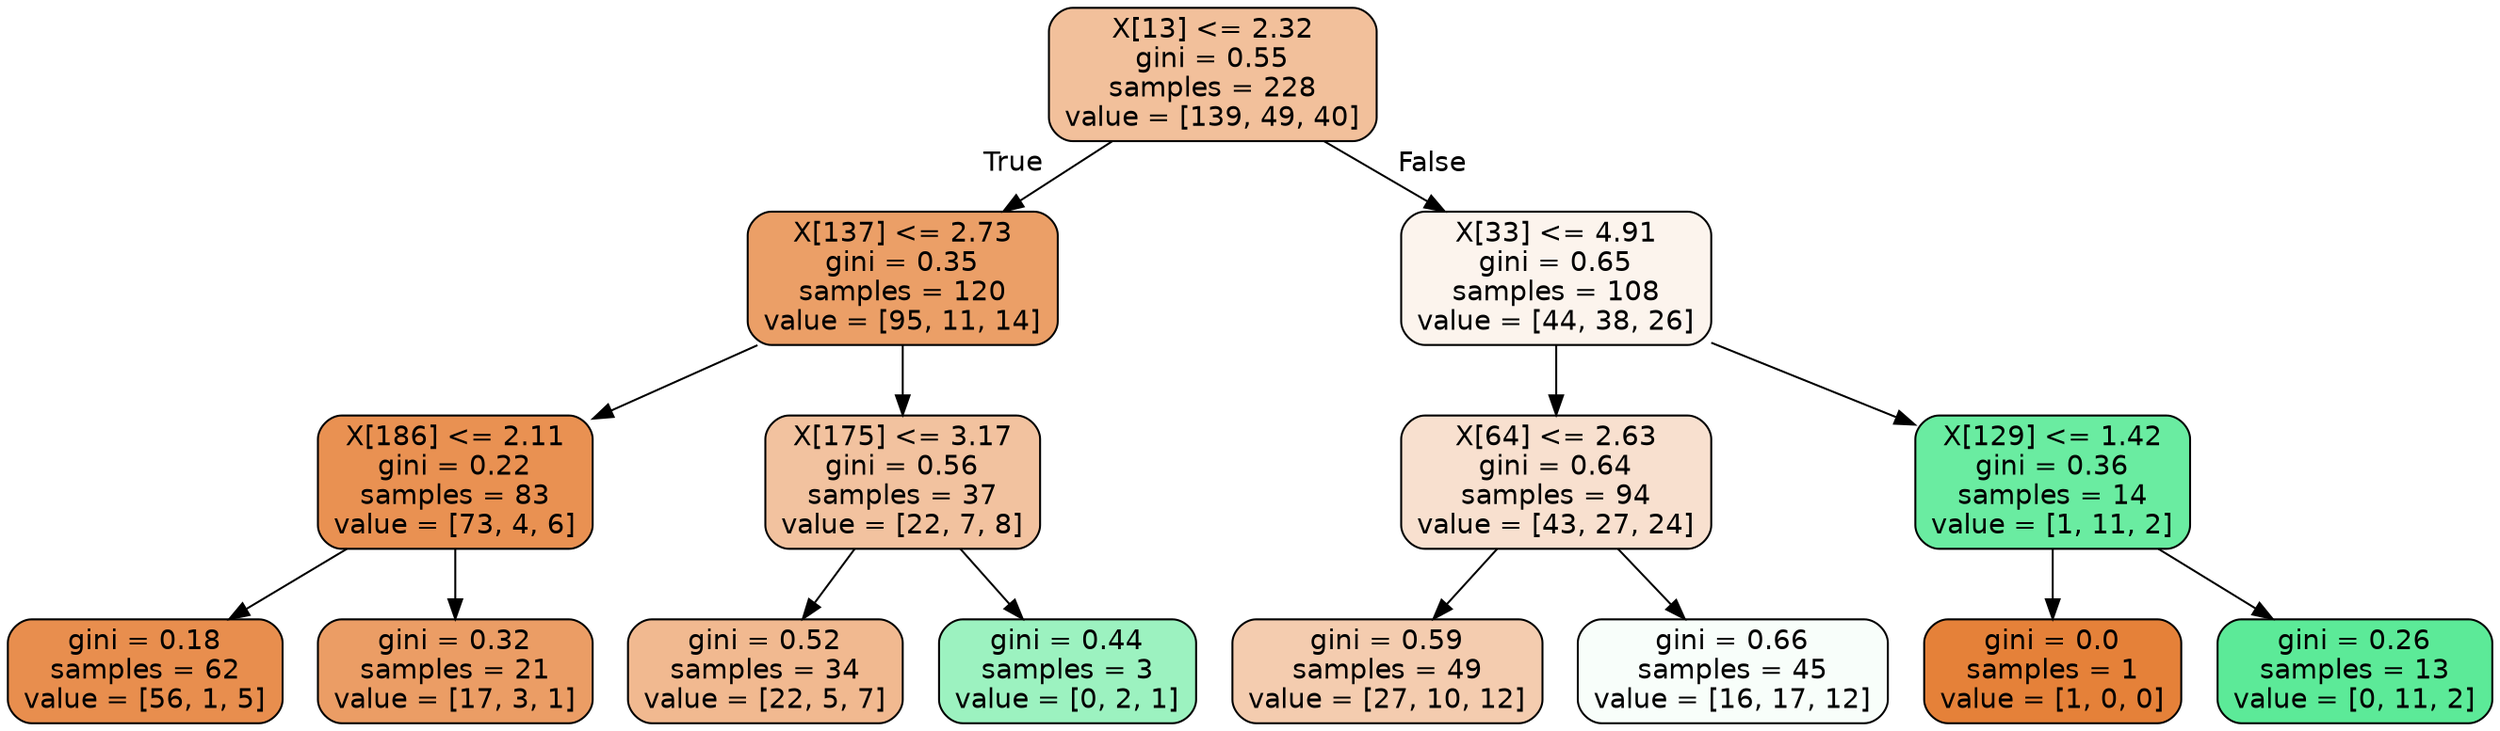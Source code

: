 digraph Tree {
node [shape=box, style="filled, rounded", color="black", fontname=helvetica] ;
edge [fontname=helvetica] ;
0 [label="X[13] <= 2.32\ngini = 0.55\nsamples = 228\nvalue = [139, 49, 40]", fillcolor="#e5813980"] ;
1 [label="X[137] <= 2.73\ngini = 0.35\nsamples = 120\nvalue = [95, 11, 14]", fillcolor="#e58139c3"] ;
0 -> 1 [labeldistance=2.5, labelangle=45, headlabel="True"] ;
2 [label="X[186] <= 2.11\ngini = 0.22\nsamples = 83\nvalue = [73, 4, 6]", fillcolor="#e58139de"] ;
1 -> 2 ;
3 [label="gini = 0.18\nsamples = 62\nvalue = [56, 1, 5]", fillcolor="#e58139e4"] ;
2 -> 3 ;
4 [label="gini = 0.32\nsamples = 21\nvalue = [17, 3, 1]", fillcolor="#e58139c6"] ;
2 -> 4 ;
5 [label="X[175] <= 3.17\ngini = 0.56\nsamples = 37\nvalue = [22, 7, 8]", fillcolor="#e581397b"] ;
1 -> 5 ;
6 [label="gini = 0.52\nsamples = 34\nvalue = [22, 5, 7]", fillcolor="#e581398e"] ;
5 -> 6 ;
7 [label="gini = 0.44\nsamples = 3\nvalue = [0, 2, 1]", fillcolor="#39e5817f"] ;
5 -> 7 ;
8 [label="X[33] <= 4.91\ngini = 0.65\nsamples = 108\nvalue = [44, 38, 26]", fillcolor="#e5813916"] ;
0 -> 8 [labeldistance=2.5, labelangle=-45, headlabel="False"] ;
9 [label="X[64] <= 2.63\ngini = 0.64\nsamples = 94\nvalue = [43, 27, 24]", fillcolor="#e581393d"] ;
8 -> 9 ;
10 [label="gini = 0.59\nsamples = 49\nvalue = [27, 10, 12]", fillcolor="#e5813967"] ;
9 -> 10 ;
11 [label="gini = 0.66\nsamples = 45\nvalue = [16, 17, 12]", fillcolor="#39e58109"] ;
9 -> 11 ;
12 [label="X[129] <= 1.42\ngini = 0.36\nsamples = 14\nvalue = [1, 11, 2]", fillcolor="#39e581bf"] ;
8 -> 12 ;
13 [label="gini = 0.0\nsamples = 1\nvalue = [1, 0, 0]", fillcolor="#e58139ff"] ;
12 -> 13 ;
14 [label="gini = 0.26\nsamples = 13\nvalue = [0, 11, 2]", fillcolor="#39e581d1"] ;
12 -> 14 ;
}